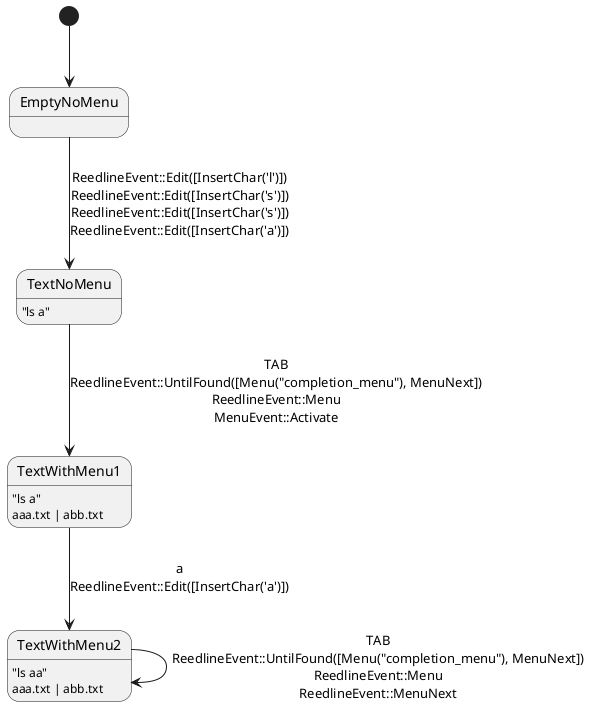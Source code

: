 @startuml
[*] --> EmptyNoMenu
EmptyNoMenu --> TextNoMenu: ReedlineEvent::Edit([InsertChar('l')])\nReedlineEvent::Edit([InsertChar('s')])\nReedlineEvent::Edit([InsertChar('s')])\nReedlineEvent::Edit([InsertChar('a')])
TextNoMenu : "ls a"
TextNoMenu --> TextWithMenu1: TAB\nReedlineEvent::UntilFound([Menu("completion_menu"), MenuNext])\nReedlineEvent::Menu\nMenuEvent::Activate
TextWithMenu1: "ls a"\naaa.txt | abb.txt
TextWithMenu1 --> TextWithMenu2: a\nReedlineEvent::Edit([InsertChar('a')])
TextWithMenu2: "ls aa"\naaa.txt | abb.txt
TextWithMenu2 -> TextWithMenu2: TAB\nReedlineEvent::UntilFound([Menu("completion_menu"), MenuNext])\nReedlineEvent::Menu\nReedlineEvent::MenuNext
@enduml